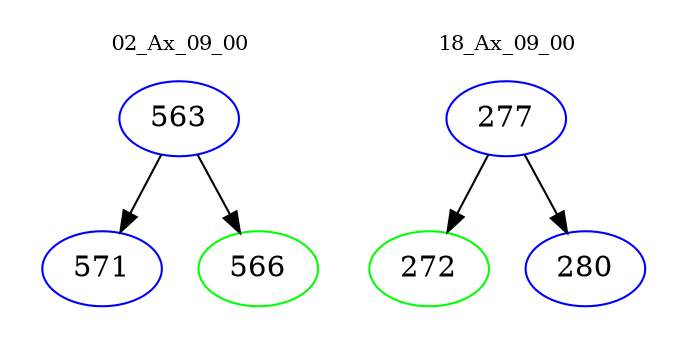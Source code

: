 digraph{
subgraph cluster_0 {
color = white
label = "02_Ax_09_00";
fontsize=10;
T0_563 [label="563", color="blue"]
T0_563 -> T0_571 [color="black"]
T0_571 [label="571", color="blue"]
T0_563 -> T0_566 [color="black"]
T0_566 [label="566", color="green"]
}
subgraph cluster_1 {
color = white
label = "18_Ax_09_00";
fontsize=10;
T1_277 [label="277", color="blue"]
T1_277 -> T1_272 [color="black"]
T1_272 [label="272", color="green"]
T1_277 -> T1_280 [color="black"]
T1_280 [label="280", color="blue"]
}
}
